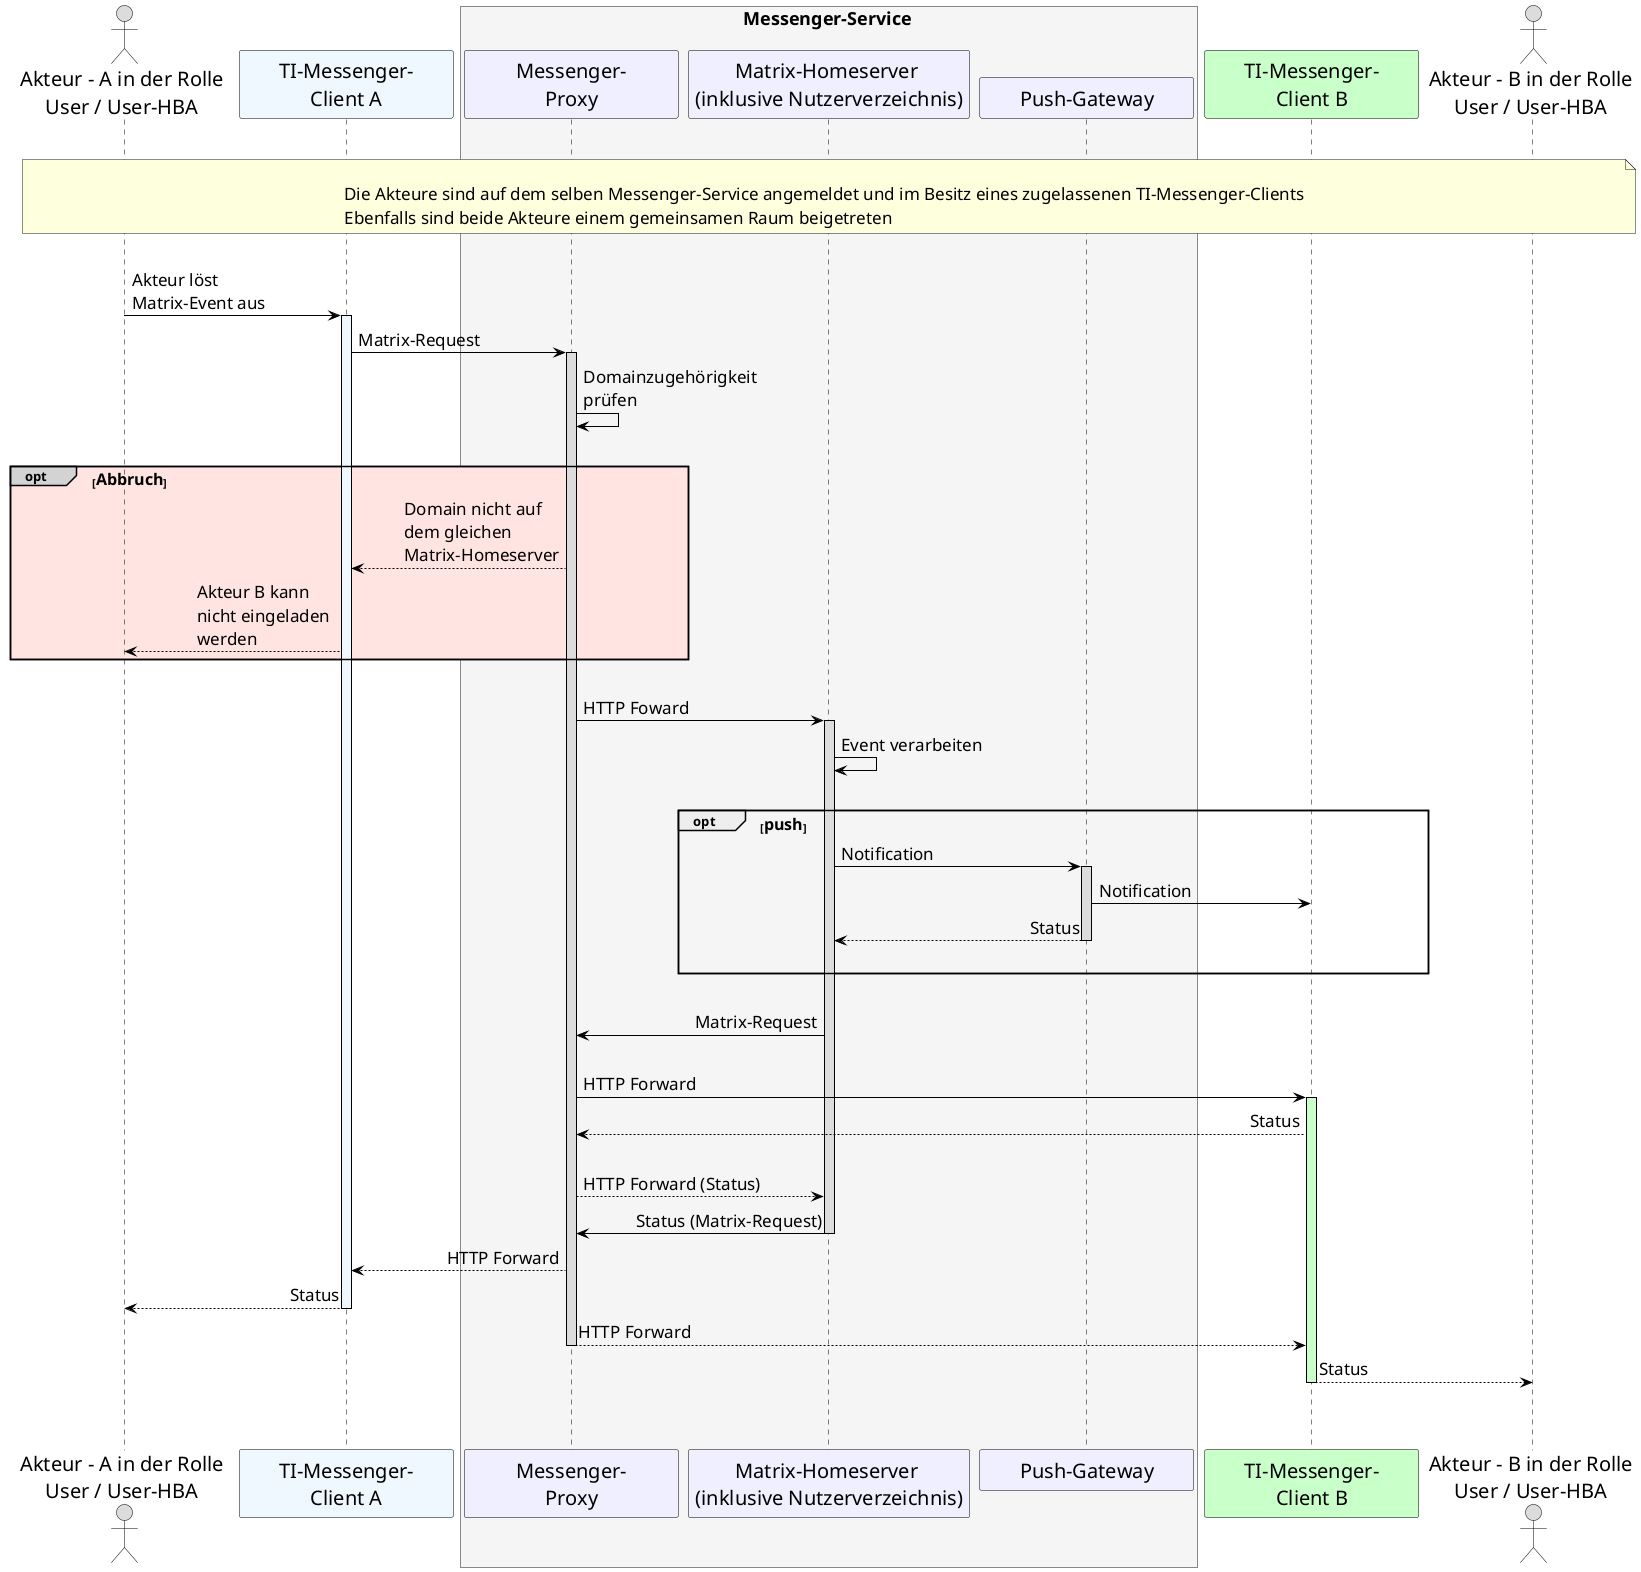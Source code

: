 /' 
# TI-Messenger 1.1
# TI-Messenger-Dienst
# UC - 10063
# Sequence Diagram
# Name: Austausch von Events innerhalb eines Messenger-Service
'/

@startuml
skinparam sequenceMessageAlign direction
skinparam minClassWidth 200
skinparam BoxPadding 1
skinparam sequenceReferenceHeaderBackgroundColor palegreen
scale max 2048 width

skinparam sequence {
ArrowColor black
ArrowFontSize 17
ActorBorderColor black
LifeLineBorderColor black
LifeLineBackgroundColor Gainsboro

ParticipantBorderColor Motivation
ParticipantBackgroundColor Motivation
ParticipantFontName Impact
ParticipantFontSize 20
ParticipantFontColor black
ParticipantBorderColor Black
ParticipantBackgroundColor MOTIVATION

ActorBackgroundColor Gainsboro
ActorFontColor black
ActorFontSize 20
ActorFontName Aapex
}
    actor U1 as "Akteur - A in der Rolle\nUser / User-HBA"
    participant C1 as "TI-Messenger-\nClient A" #AliceBlue
    box <size:18>Messenger-Service</size> #WhiteSmoke
      participant MP as "Messenger-\nProxy"
      participant MH as "Matrix-Homeserver \n(inklusive Nutzerverzeichnis)"
      participant PG as "Push-Gateway"
    end box
    participant C2 as "TI-Messenger-\nClient B"#TECHNOLOGY
    actor U2 as "Akteur - B in der Rolle\nUser / User-HBA"
    
|||
note over U1, U2: \n<size:17>Die Akteure sind auf dem selben Messenger-Service angemeldet und im Besitz eines zugelassenen TI-Messenger-Clients</size>\n<size:17>Ebenfalls sind beide Akteure einem gemeinsamen Raum beigetreten</size>
|||

    U1->C1: Akteur löst \nMatrix-Event aus
      activate C1 #AliceBlue
    C1->MP: Matrix-Request
      activate MP
    MP->MP: Domainzugehörigkeit \nprüfen
    
    |||
    opt#LightGrey #MistyRose <size:16>Abbruch</size>
      MP-->C1: Domain nicht auf \ndem gleichen \nMatrix-Homeserver
      C1-->U1: Akteur B kann \nnicht eingeladen \nwerden
    end
    
    |||
    MP->MH: HTTP Foward
      activate MH
    MH->MH: Event verarbeiten
    
    |||
    opt <size:16>push</size>
    MH->PG: Notification
      activate PG
    PG->C2: Notification
    PG-->MH: Status
      deactivate PG
    |||
    end
    
    |||
    MH->MP: Matrix-Request
    |||
    MP->C2: HTTP Forward
      activate C2 #TECHNOLOGY
    C2-->MP: Status
    |||
    MP-->MH: HTTP Forward (Status)
    MH->MP: Status (Matrix-Request)
      deactivate MH
    MP-->C1: HTTP Forward
    C1-->U1: Status
      deactivate C1
    MP-->C2: HTTP Forward
      deactivate MP
    C2-->U2: Status
    deactivate C2
  |||
|||
@enduml
